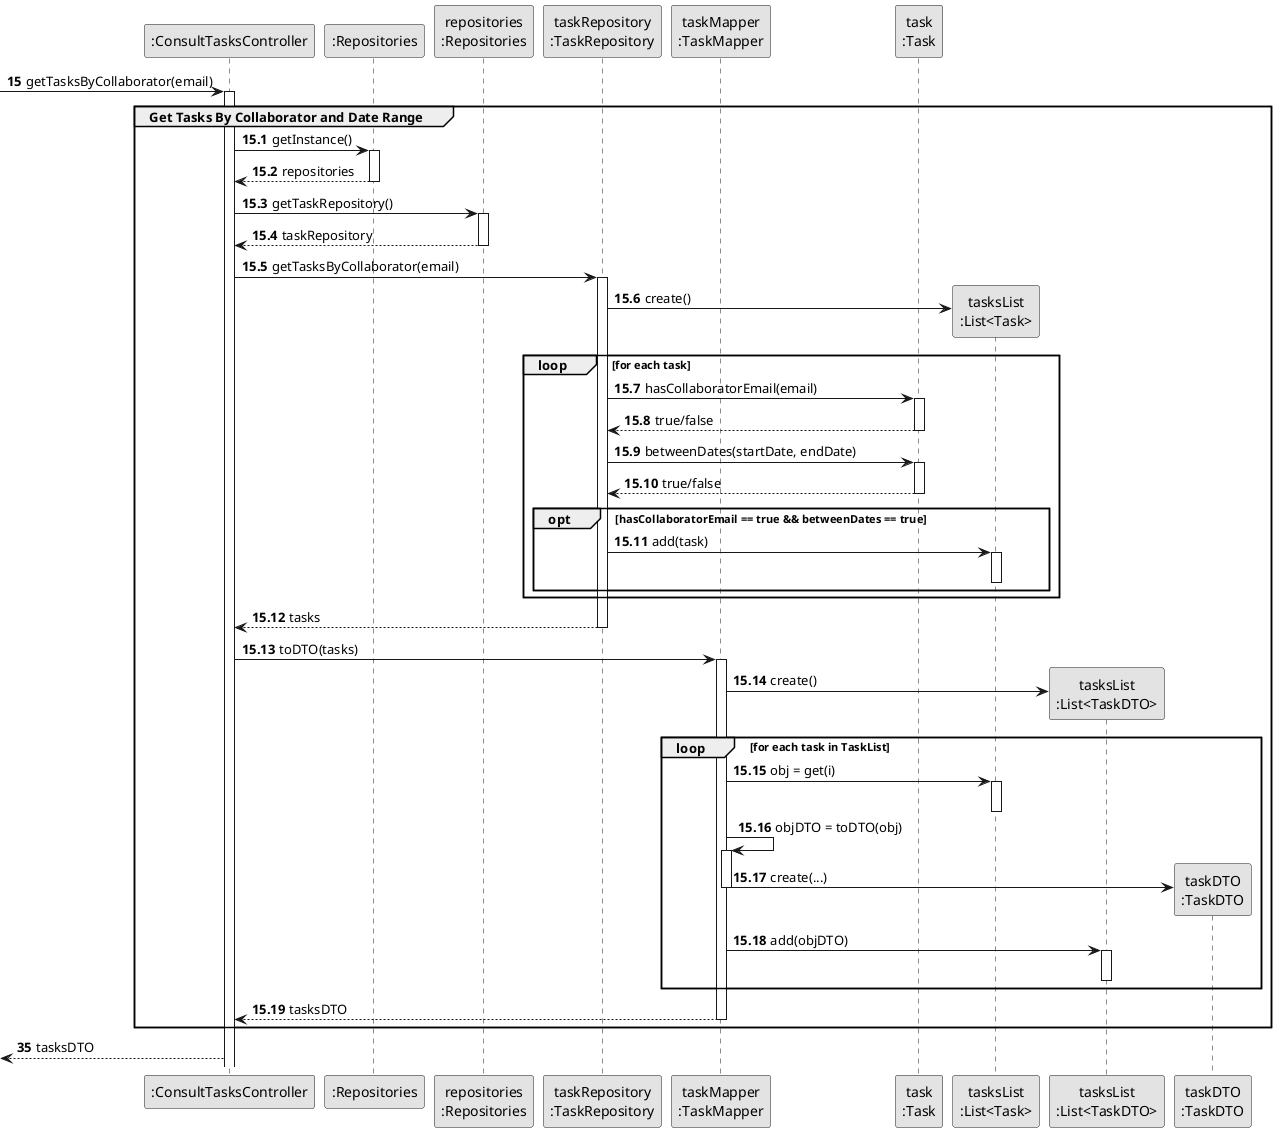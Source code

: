 @startuml
skinparam monochrome true
skinparam packageStyle rectangle
skinparam shadowing false

participant ":ConsultTasksController" as CTRL
participant ":Repositories" as RepositorySingleton
participant "repositories\n:Repositories" as PLAT
participant "taskRepository\n:TaskRepository" as TaskRepository
participant "taskMapper\n:TaskMapper" as TaskMapper
participant "task\n:Task" as Task
participant "tasksList\n:List<Task>" as TasksList
participant "tasksList\n:List<TaskDTO>" as TasksListDTO
participant "taskDTO\n:TaskDTO" as TaskDTO

autonumber 15
-> CTRL : getTasksByCollaborator(email)

autonumber 15.1

activate CTRL
    group Get Tasks By Collaborator and Date Range
           CTRL -> RepositorySingleton : getInstance()
           activate RepositorySingleton

           RepositorySingleton --> CTRL: repositories
           deactivate RepositorySingleton

           CTRL -> PLAT : getTaskRepository()
           activate PLAT

           PLAT --> CTRL: taskRepository
           deactivate PLAT

           CTRL -> TaskRepository : getTasksByCollaborator(email)
           activate TaskRepository

           TaskRepository -> TasksList ** : create()
           loop for each task
           TaskRepository -> Task : hasCollaboratorEmail(email)
           activate Task

           Task --> TaskRepository : true/false
           deactivate Task

           TaskRepository -> Task : betweenDates(startDate, endDate)
           activate Task

           Task --> TaskRepository : true/false
           deactivate Task

           opt hasCollaboratorEmail == true && betweenDates == true
               TaskRepository -> TasksList : add(task)
               activate TasksList
               deactivate TasksList
           end opt

           end loop

           TaskRepository --> CTRL : tasks
           deactivate TaskRepository

           CTRL -> TaskMapper : toDTO(tasks)
           activate TaskMapper

           TaskMapper -> TasksListDTO ** : create()
           loop for each task in TaskList
           TaskMapper -> TasksList : obj = get(i)
           activate TasksList
           deactivate TasksList

           TaskMapper -> TaskMapper : objDTO = toDTO(obj)
           activate TaskMapper

           TaskMapper -> TaskDTO ** : create(...)
           deactivate TaskMapper

           TaskMapper -> TasksListDTO : add(objDTO)
           activate TasksListDTO
           deactivate TasksListDTO

           end loop

           TaskMapper --> CTRL : tasksDTO
           deactivate TaskMapper

end group
autonumber 35
<-- CTRL : tasksDTO

@enduml